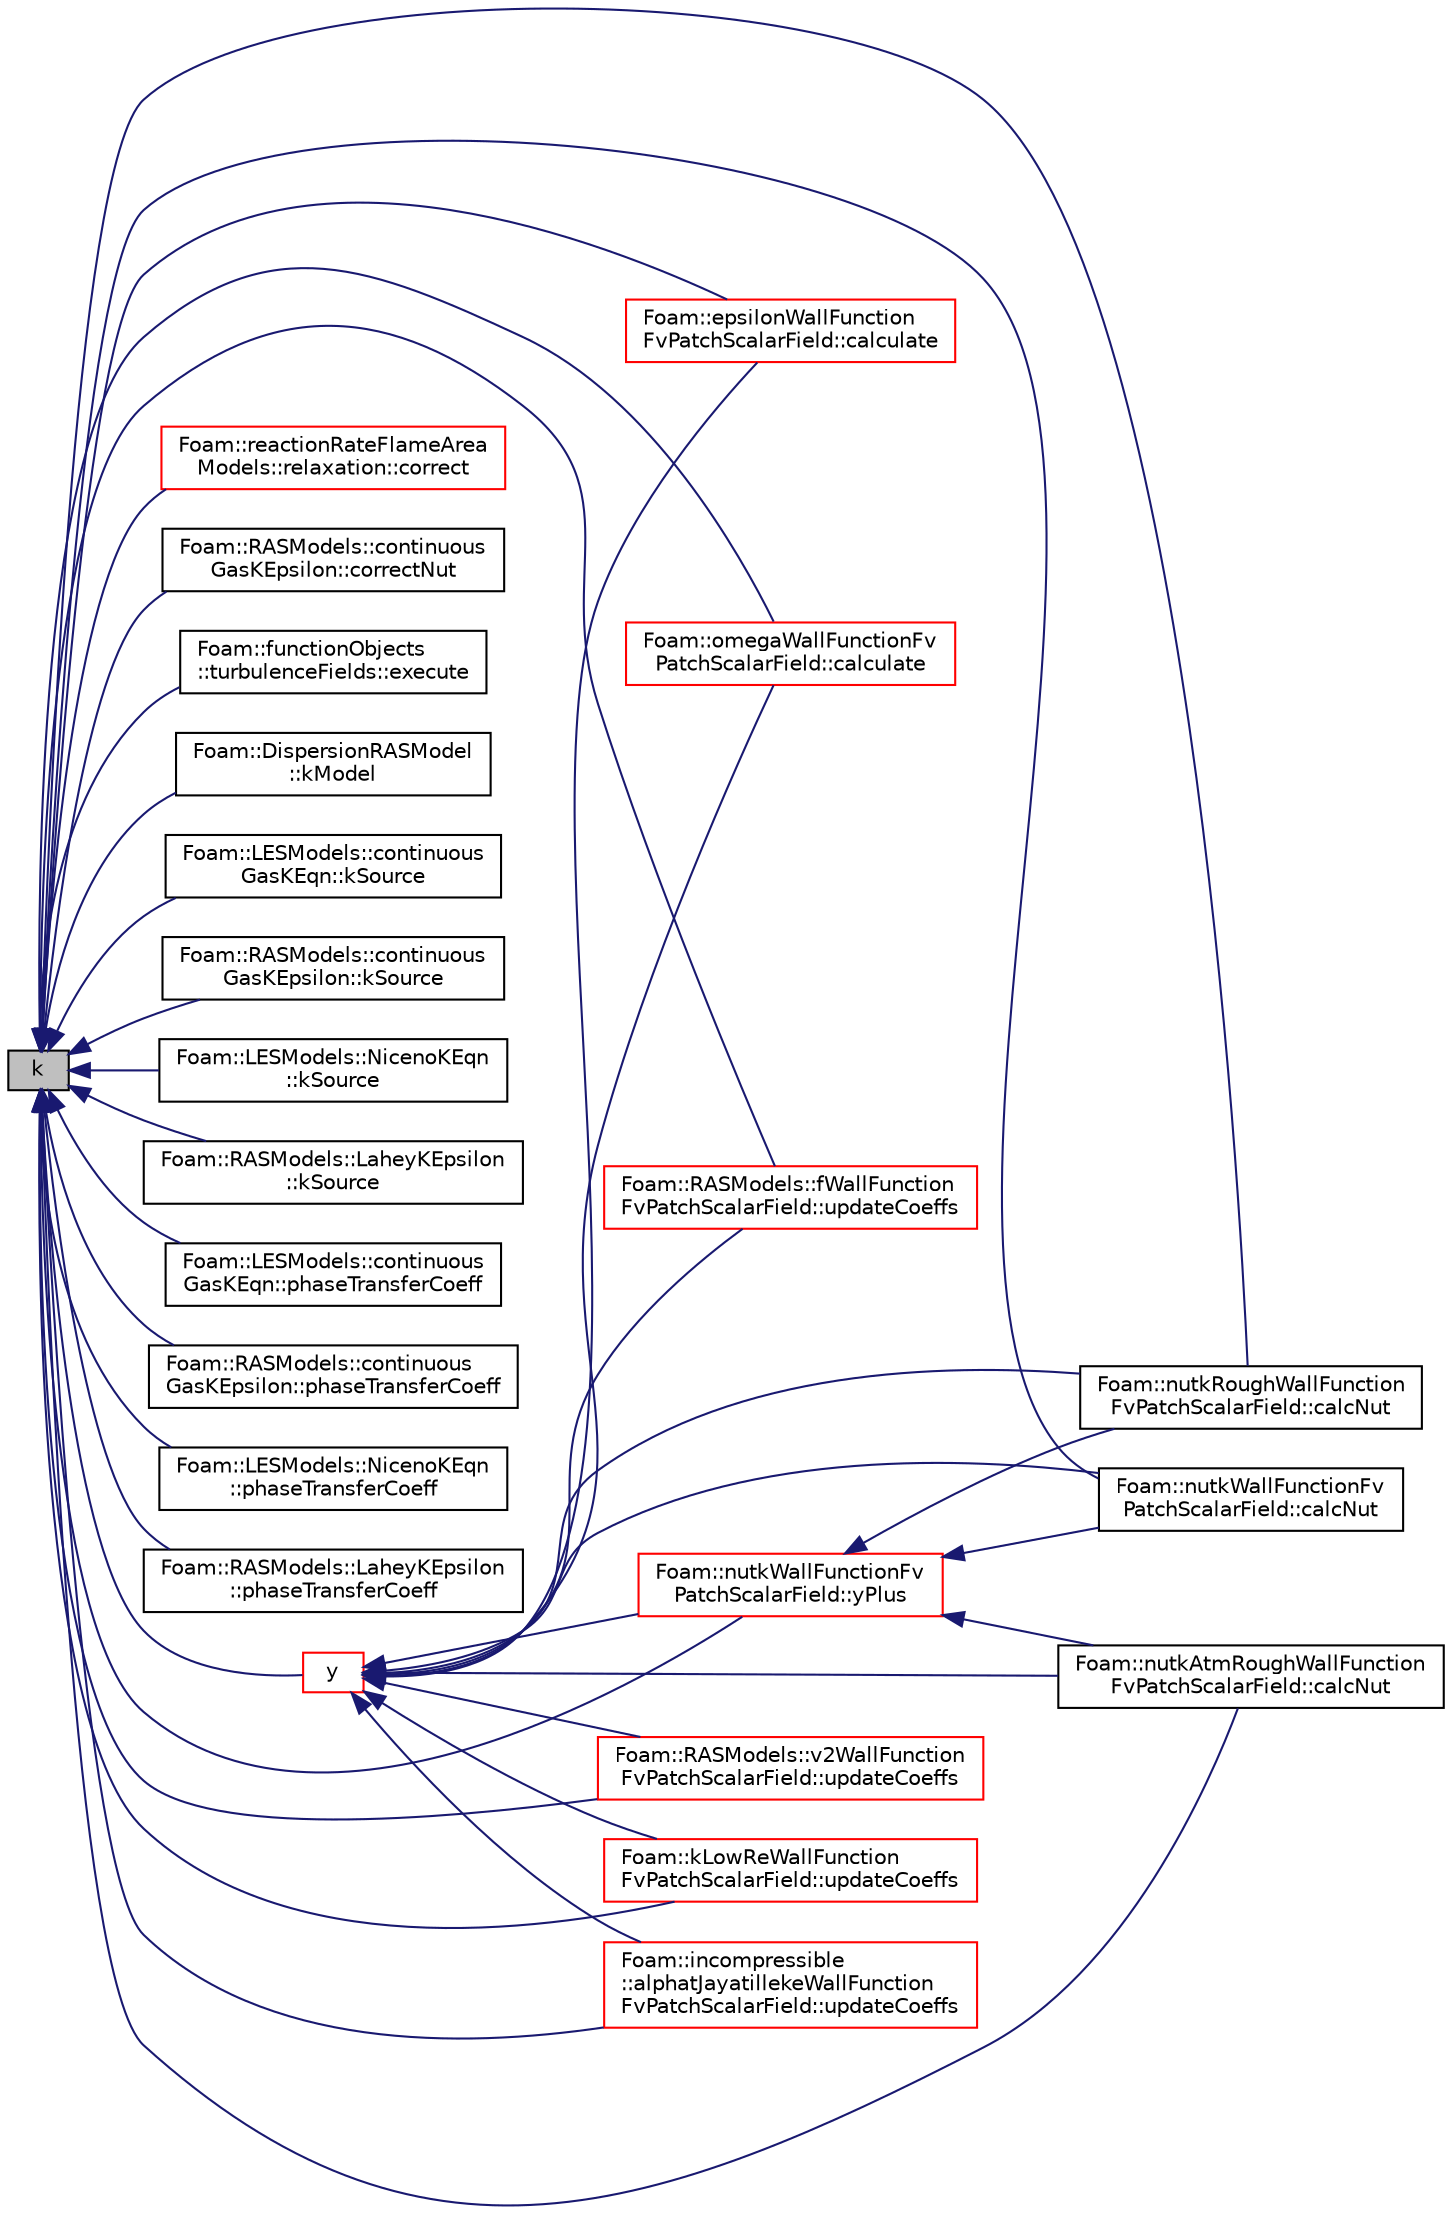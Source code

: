 digraph "k"
{
  bgcolor="transparent";
  edge [fontname="Helvetica",fontsize="10",labelfontname="Helvetica",labelfontsize="10"];
  node [fontname="Helvetica",fontsize="10",shape=record];
  rankdir="LR";
  Node569 [label="k",height=0.2,width=0.4,color="black", fillcolor="grey75", style="filled", fontcolor="black"];
  Node569 -> Node570 [dir="back",color="midnightblue",fontsize="10",style="solid",fontname="Helvetica"];
  Node570 [label="Foam::nutkWallFunctionFv\lPatchScalarField::calcNut",height=0.2,width=0.4,color="black",URL="$a32153.html#a770ef88c60cd370e9d4eacc46f774f07",tooltip="Calculate the turbulence viscosity. "];
  Node569 -> Node571 [dir="back",color="midnightblue",fontsize="10",style="solid",fontname="Helvetica"];
  Node571 [label="Foam::nutkRoughWallFunction\lFvPatchScalarField::calcNut",height=0.2,width=0.4,color="black",URL="$a32149.html#a770ef88c60cd370e9d4eacc46f774f07",tooltip="Calculate the turbulence viscosity. "];
  Node569 -> Node572 [dir="back",color="midnightblue",fontsize="10",style="solid",fontname="Helvetica"];
  Node572 [label="Foam::nutkAtmRoughWallFunction\lFvPatchScalarField::calcNut",height=0.2,width=0.4,color="black",URL="$a32145.html#a770ef88c60cd370e9d4eacc46f774f07",tooltip="Calculate the turbulence viscosity. "];
  Node569 -> Node573 [dir="back",color="midnightblue",fontsize="10",style="solid",fontname="Helvetica"];
  Node573 [label="Foam::epsilonWallFunction\lFvPatchScalarField::calculate",height=0.2,width=0.4,color="red",URL="$a32129.html#a9b10d949afa36a0fe772c66e94719865",tooltip="Calculate the epsilon and G. "];
  Node569 -> Node584 [dir="back",color="midnightblue",fontsize="10",style="solid",fontname="Helvetica"];
  Node584 [label="Foam::omegaWallFunctionFv\lPatchScalarField::calculate",height=0.2,width=0.4,color="red",URL="$a32181.html#a198ab1edcd6a58e1f422febaac58dacc",tooltip="Calculate the omega and G. "];
  Node569 -> Node595 [dir="back",color="midnightblue",fontsize="10",style="solid",fontname="Helvetica"];
  Node595 [label="Foam::reactionRateFlameArea\lModels::relaxation::correct",height=0.2,width=0.4,color="red",URL="$a21989.html#a38695208e96682bfdee39fa08168ea94",tooltip="Correct omega. "];
  Node569 -> Node597 [dir="back",color="midnightblue",fontsize="10",style="solid",fontname="Helvetica"];
  Node597 [label="Foam::RASModels::continuous\lGasKEpsilon::correctNut",height=0.2,width=0.4,color="black",URL="$a32097.html#aaffe89433f18f1ee4137486e19219448"];
  Node569 -> Node598 [dir="back",color="midnightblue",fontsize="10",style="solid",fontname="Helvetica"];
  Node598 [label="Foam::functionObjects\l::turbulenceFields::execute",height=0.2,width=0.4,color="black",URL="$a24297.html#ae006844a02161d12182ab372ca5c257b",tooltip="Calculate turbulence fields. "];
  Node569 -> Node599 [dir="back",color="midnightblue",fontsize="10",style="solid",fontname="Helvetica"];
  Node599 [label="Foam::DispersionRASModel\l::kModel",height=0.2,width=0.4,color="black",URL="$a25725.html#a5ef00902740089bcd0ced14c2d71e280",tooltip="Return the k field from the turbulence model. "];
  Node569 -> Node600 [dir="back",color="midnightblue",fontsize="10",style="solid",fontname="Helvetica"];
  Node600 [label="Foam::LESModels::continuous\lGasKEqn::kSource",height=0.2,width=0.4,color="black",URL="$a32081.html#abd7aa1bd65c38f9773745c8d98a2fed0"];
  Node569 -> Node601 [dir="back",color="midnightblue",fontsize="10",style="solid",fontname="Helvetica"];
  Node601 [label="Foam::RASModels::continuous\lGasKEpsilon::kSource",height=0.2,width=0.4,color="black",URL="$a32097.html#abd7aa1bd65c38f9773745c8d98a2fed0"];
  Node569 -> Node602 [dir="back",color="midnightblue",fontsize="10",style="solid",fontname="Helvetica"];
  Node602 [label="Foam::LESModels::NicenoKEqn\l::kSource",height=0.2,width=0.4,color="black",URL="$a32085.html#abd7aa1bd65c38f9773745c8d98a2fed0"];
  Node569 -> Node603 [dir="back",color="midnightblue",fontsize="10",style="solid",fontname="Helvetica"];
  Node603 [label="Foam::RASModels::LaheyKEpsilon\l::kSource",height=0.2,width=0.4,color="black",URL="$a32105.html#abd7aa1bd65c38f9773745c8d98a2fed0"];
  Node569 -> Node604 [dir="back",color="midnightblue",fontsize="10",style="solid",fontname="Helvetica"];
  Node604 [label="Foam::LESModels::continuous\lGasKEqn::phaseTransferCoeff",height=0.2,width=0.4,color="black",URL="$a32081.html#a77730349d149826f1f8dd7b9b67bb169"];
  Node569 -> Node605 [dir="back",color="midnightblue",fontsize="10",style="solid",fontname="Helvetica"];
  Node605 [label="Foam::RASModels::continuous\lGasKEpsilon::phaseTransferCoeff",height=0.2,width=0.4,color="black",URL="$a32097.html#a77730349d149826f1f8dd7b9b67bb169"];
  Node569 -> Node606 [dir="back",color="midnightblue",fontsize="10",style="solid",fontname="Helvetica"];
  Node606 [label="Foam::LESModels::NicenoKEqn\l::phaseTransferCoeff",height=0.2,width=0.4,color="black",URL="$a32085.html#a77730349d149826f1f8dd7b9b67bb169"];
  Node569 -> Node607 [dir="back",color="midnightblue",fontsize="10",style="solid",fontname="Helvetica"];
  Node607 [label="Foam::RASModels::LaheyKEpsilon\l::phaseTransferCoeff",height=0.2,width=0.4,color="black",URL="$a32105.html#a77730349d149826f1f8dd7b9b67bb169"];
  Node569 -> Node608 [dir="back",color="midnightblue",fontsize="10",style="solid",fontname="Helvetica"];
  Node608 [label="Foam::RASModels::fWallFunction\lFvPatchScalarField::updateCoeffs",height=0.2,width=0.4,color="red",URL="$a32133.html#a7e24eafac629d3733181cd942d4c902f",tooltip="Update the coefficients associated with the patch field. "];
  Node569 -> Node610 [dir="back",color="midnightblue",fontsize="10",style="solid",fontname="Helvetica"];
  Node610 [label="Foam::RASModels::v2WallFunction\lFvPatchScalarField::updateCoeffs",height=0.2,width=0.4,color="red",URL="$a32185.html#a7e24eafac629d3733181cd942d4c902f",tooltip="Update the coefficients associated with the patch field. "];
  Node569 -> Node612 [dir="back",color="midnightblue",fontsize="10",style="solid",fontname="Helvetica"];
  Node612 [label="Foam::kLowReWallFunction\lFvPatchScalarField::updateCoeffs",height=0.2,width=0.4,color="red",URL="$a32137.html#a7e24eafac629d3733181cd942d4c902f",tooltip="Update the coefficients associated with the patch field. "];
  Node569 -> Node614 [dir="back",color="midnightblue",fontsize="10",style="solid",fontname="Helvetica"];
  Node614 [label="Foam::incompressible\l::alphatJayatillekeWallFunction\lFvPatchScalarField::updateCoeffs",height=0.2,width=0.4,color="red",URL="$a32053.html#a7e24eafac629d3733181cd942d4c902f",tooltip="Update the coefficients associated with the patch field. "];
  Node569 -> Node616 [dir="back",color="midnightblue",fontsize="10",style="solid",fontname="Helvetica"];
  Node616 [label="y",height=0.2,width=0.4,color="red",URL="$a32397.html#a152c527a6b3137685b03893a7a3a73eb",tooltip="Return the near wall distances. "];
  Node616 -> Node570 [dir="back",color="midnightblue",fontsize="10",style="solid",fontname="Helvetica"];
  Node616 -> Node571 [dir="back",color="midnightblue",fontsize="10",style="solid",fontname="Helvetica"];
  Node616 -> Node572 [dir="back",color="midnightblue",fontsize="10",style="solid",fontname="Helvetica"];
  Node616 -> Node573 [dir="back",color="midnightblue",fontsize="10",style="solid",fontname="Helvetica"];
  Node616 -> Node584 [dir="back",color="midnightblue",fontsize="10",style="solid",fontname="Helvetica"];
  Node616 -> Node608 [dir="back",color="midnightblue",fontsize="10",style="solid",fontname="Helvetica"];
  Node616 -> Node610 [dir="back",color="midnightblue",fontsize="10",style="solid",fontname="Helvetica"];
  Node616 -> Node612 [dir="back",color="midnightblue",fontsize="10",style="solid",fontname="Helvetica"];
  Node616 -> Node614 [dir="back",color="midnightblue",fontsize="10",style="solid",fontname="Helvetica"];
  Node616 -> Node626 [dir="back",color="midnightblue",fontsize="10",style="solid",fontname="Helvetica"];
  Node626 [label="Foam::nutkWallFunctionFv\lPatchScalarField::yPlus",height=0.2,width=0.4,color="red",URL="$a32153.html#a0de83d05eb8aabc5f8cf747584ef03c3",tooltip="Calculate and return the yPlus at the boundary. "];
  Node626 -> Node570 [dir="back",color="midnightblue",fontsize="10",style="solid",fontname="Helvetica"];
  Node626 -> Node571 [dir="back",color="midnightblue",fontsize="10",style="solid",fontname="Helvetica"];
  Node626 -> Node572 [dir="back",color="midnightblue",fontsize="10",style="solid",fontname="Helvetica"];
  Node569 -> Node626 [dir="back",color="midnightblue",fontsize="10",style="solid",fontname="Helvetica"];
}
